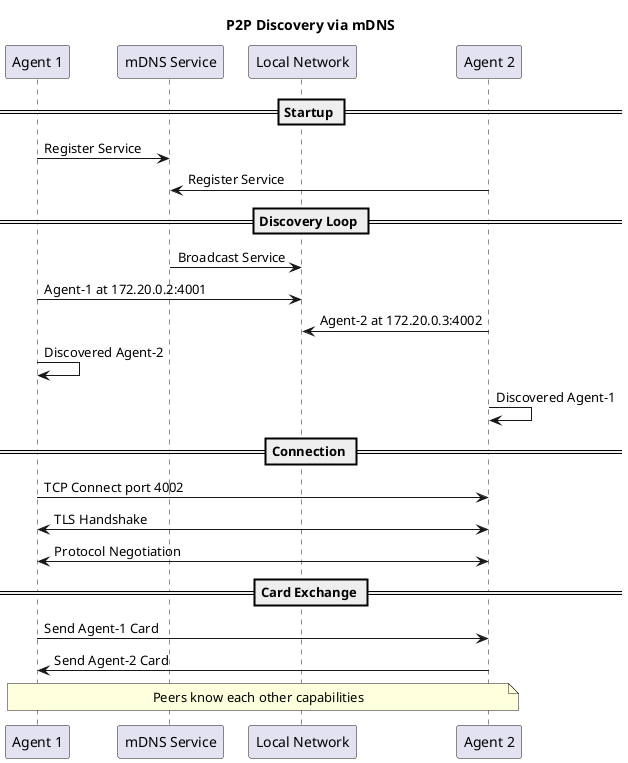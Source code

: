 @startuml
title P2P Discovery via mDNS

participant "Agent 1" as A1
participant "mDNS Service" as mDNS
participant "Local Network" as Net
participant "Agent 2" as A2

== Startup ==
A1 -> mDNS: Register Service
A2 -> mDNS: Register Service

== Discovery Loop ==
mDNS -> Net: Broadcast Service
A1 -> Net: Agent-1 at 172.20.0.2:4001
A2 -> Net: Agent-2 at 172.20.0.3:4002

A1 -> A1: Discovered Agent-2
A2 -> A2: Discovered Agent-1

== Connection ==
A1 -> A2: TCP Connect port 4002
A1 <-> A2: TLS Handshake
A1 <-> A2: Protocol Negotiation

== Card Exchange ==
A1 -> A2: Send Agent-1 Card
A2 -> A1: Send Agent-2 Card

note over A1,A2: Peers know each other capabilities

@enduml
